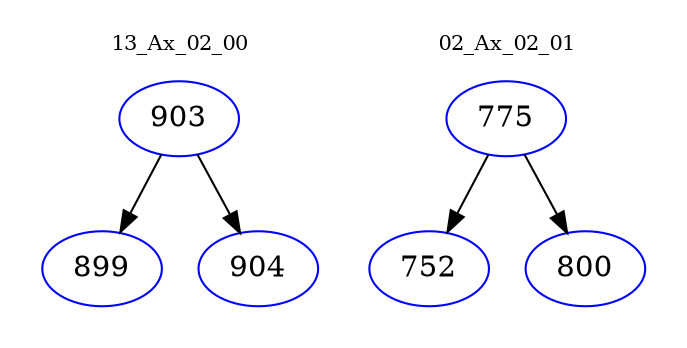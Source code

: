 digraph{
subgraph cluster_0 {
color = white
label = "13_Ax_02_00";
fontsize=10;
T0_903 [label="903", color="blue"]
T0_903 -> T0_899 [color="black"]
T0_899 [label="899", color="blue"]
T0_903 -> T0_904 [color="black"]
T0_904 [label="904", color="blue"]
}
subgraph cluster_1 {
color = white
label = "02_Ax_02_01";
fontsize=10;
T1_775 [label="775", color="blue"]
T1_775 -> T1_752 [color="black"]
T1_752 [label="752", color="blue"]
T1_775 -> T1_800 [color="black"]
T1_800 [label="800", color="blue"]
}
}
